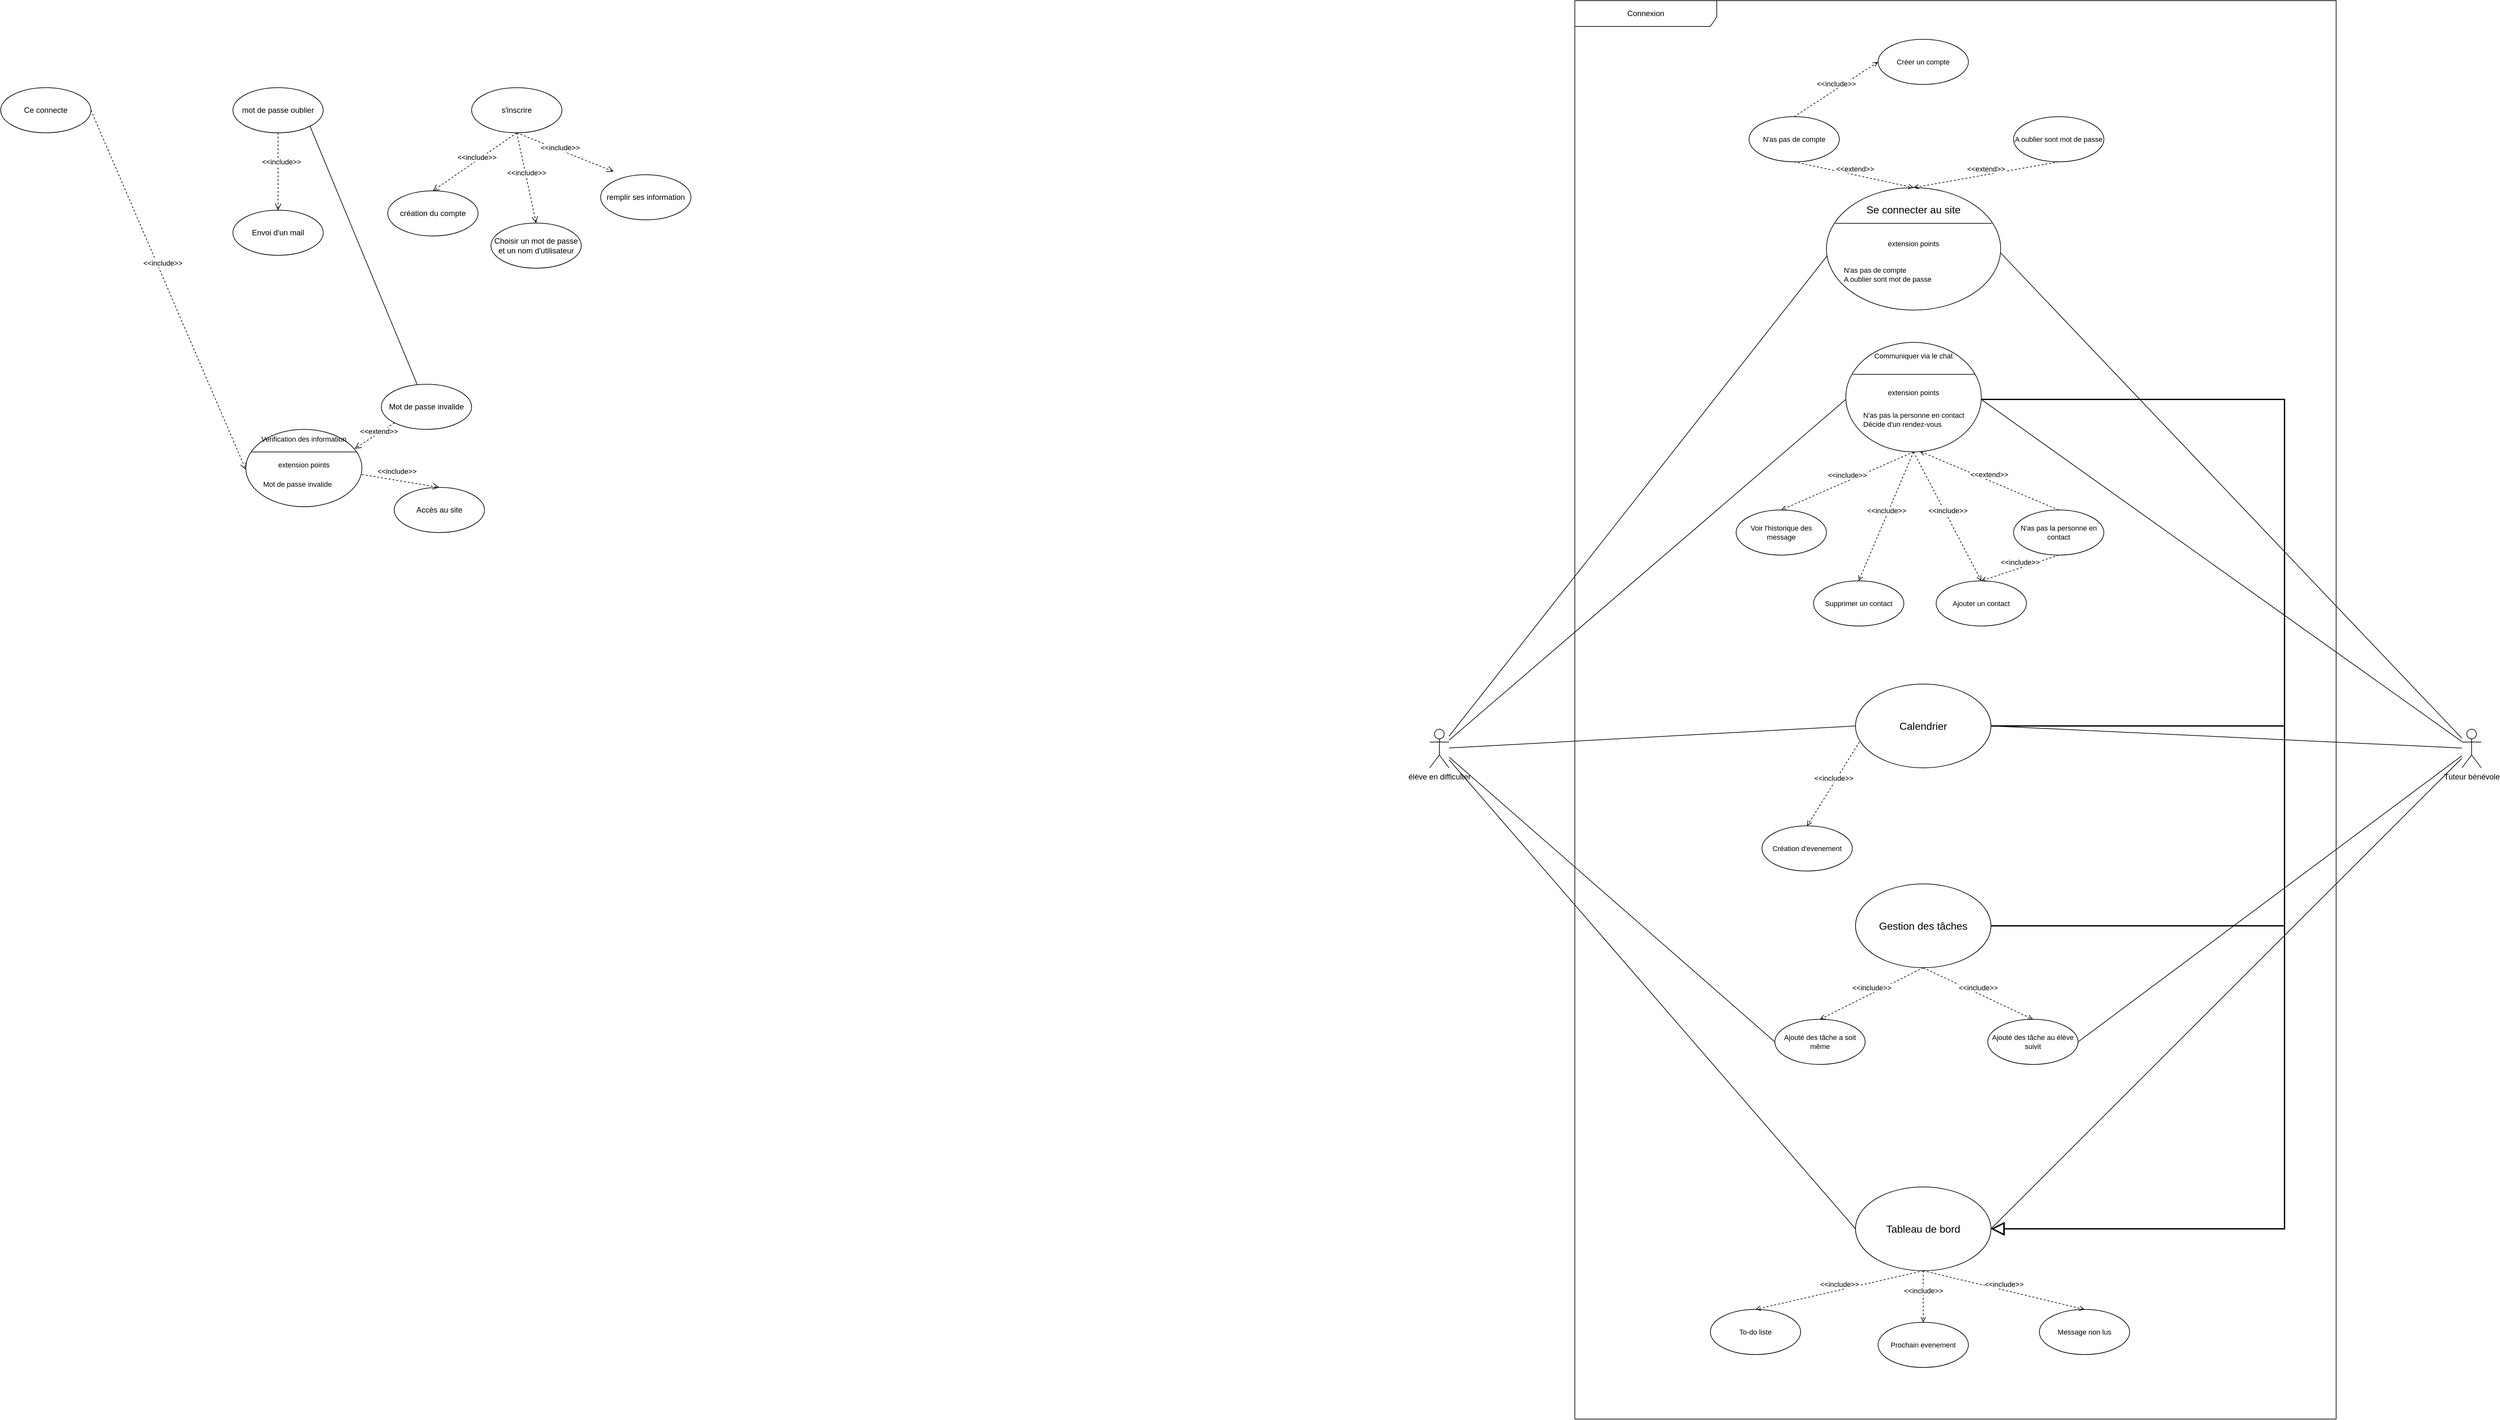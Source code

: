 <mxfile version="21.3.8" type="github">
  <diagram name="Page-1" id="kGMyGou1nUePbA4EINrC">
    <mxGraphModel dx="9139" dy="7870" grid="1" gridSize="10" guides="1" tooltips="1" connect="1" arrows="1" fold="1" page="1" pageScale="1" pageWidth="827" pageHeight="1169" math="0" shadow="0">
      <root>
        <mxCell id="0" />
        <mxCell id="1" parent="0" />
        <mxCell id="mz7fUr0vwj-igbSiduvv-72" style="edgeStyle=none;shape=connector;rounded=0;orthogonalLoop=1;jettySize=auto;html=1;labelBackgroundColor=default;strokeColor=default;fontFamily=Helvetica;fontSize=11;fontColor=default;endArrow=none;endFill=0;entryX=0.017;entryY=-0.2;entryDx=0;entryDy=0;entryPerimeter=0;" edge="1" parent="1" source="mz7fUr0vwj-igbSiduvv-27" target="mz7fUr0vwj-igbSiduvv-78">
          <mxGeometry relative="1" as="geometry" />
        </mxCell>
        <mxCell id="mz7fUr0vwj-igbSiduvv-88" style="edgeStyle=none;shape=connector;rounded=0;orthogonalLoop=1;jettySize=auto;html=1;labelBackgroundColor=default;strokeColor=default;fontFamily=Helvetica;fontSize=11;fontColor=default;endArrow=none;endFill=0;entryX=0;entryY=0.75;entryDx=0;entryDy=0;" edge="1" parent="1" source="mz7fUr0vwj-igbSiduvv-27" target="mz7fUr0vwj-igbSiduvv-98">
          <mxGeometry relative="1" as="geometry">
            <mxPoint x="-4200" y="-5235" as="targetPoint" />
          </mxGeometry>
        </mxCell>
        <mxCell id="mz7fUr0vwj-igbSiduvv-108" style="edgeStyle=none;shape=connector;rounded=0;orthogonalLoop=1;jettySize=auto;html=1;entryX=0;entryY=0.5;entryDx=0;entryDy=0;labelBackgroundColor=default;strokeColor=default;fontFamily=Helvetica;fontSize=11;fontColor=default;endArrow=none;endFill=0;" edge="1" parent="1" source="mz7fUr0vwj-igbSiduvv-27" target="mz7fUr0vwj-igbSiduvv-107">
          <mxGeometry relative="1" as="geometry" />
        </mxCell>
        <mxCell id="mz7fUr0vwj-igbSiduvv-115" style="edgeStyle=none;shape=connector;rounded=0;orthogonalLoop=1;jettySize=auto;html=1;entryX=0;entryY=0.5;entryDx=0;entryDy=0;labelBackgroundColor=default;strokeColor=default;fontFamily=Helvetica;fontSize=11;fontColor=default;endArrow=none;endFill=0;" edge="1" parent="1" source="mz7fUr0vwj-igbSiduvv-27" target="mz7fUr0vwj-igbSiduvv-123">
          <mxGeometry relative="1" as="geometry" />
        </mxCell>
        <mxCell id="mz7fUr0vwj-igbSiduvv-131" style="edgeStyle=none;shape=connector;rounded=0;orthogonalLoop=1;jettySize=auto;html=1;entryX=0;entryY=0.5;entryDx=0;entryDy=0;labelBackgroundColor=default;strokeColor=default;fontFamily=Helvetica;fontSize=11;fontColor=default;endArrow=none;endFill=0;" edge="1" parent="1" source="mz7fUr0vwj-igbSiduvv-27" target="mz7fUr0vwj-igbSiduvv-126">
          <mxGeometry relative="1" as="geometry" />
        </mxCell>
        <mxCell id="mz7fUr0vwj-igbSiduvv-27" value="élève en difficulter" style="shape=umlActor;verticalLabelPosition=bottom;verticalAlign=top;html=1;" vertex="1" parent="1">
          <mxGeometry x="-4885" y="-4850" width="30" height="60" as="geometry" />
        </mxCell>
        <mxCell id="mz7fUr0vwj-igbSiduvv-28" value="Accès au site" style="ellipse;whiteSpace=wrap;html=1;" vertex="1" parent="1">
          <mxGeometry x="-6490" y="-5225" width="140" height="70" as="geometry" />
        </mxCell>
        <mxCell id="mz7fUr0vwj-igbSiduvv-29" value="Connexion" style="shape=umlFrame;whiteSpace=wrap;html=1;pointerEvents=0;width=220;height=40;connectable=0;" vertex="1" parent="1">
          <mxGeometry x="-4660" y="-5980" width="1180" height="2200" as="geometry" />
        </mxCell>
        <mxCell id="mz7fUr0vwj-igbSiduvv-73" style="edgeStyle=none;shape=connector;rounded=0;orthogonalLoop=1;jettySize=auto;html=1;entryX=1;entryY=-0.2;entryDx=0;entryDy=0;labelBackgroundColor=default;strokeColor=default;fontFamily=Helvetica;fontSize=11;fontColor=default;endArrow=none;endFill=0;entryPerimeter=0;" edge="1" parent="1" source="mz7fUr0vwj-igbSiduvv-30" target="mz7fUr0vwj-igbSiduvv-78">
          <mxGeometry relative="1" as="geometry" />
        </mxCell>
        <mxCell id="mz7fUr0vwj-igbSiduvv-89" style="edgeStyle=none;shape=connector;rounded=0;orthogonalLoop=1;jettySize=auto;html=1;entryX=1;entryY=0.75;entryDx=0;entryDy=0;labelBackgroundColor=default;strokeColor=default;fontFamily=Helvetica;fontSize=11;fontColor=default;endArrow=none;endFill=0;" edge="1" parent="1" source="mz7fUr0vwj-igbSiduvv-30" target="mz7fUr0vwj-igbSiduvv-98">
          <mxGeometry relative="1" as="geometry">
            <mxPoint x="-4060" y="-5235" as="targetPoint" />
          </mxGeometry>
        </mxCell>
        <mxCell id="mz7fUr0vwj-igbSiduvv-109" style="edgeStyle=none;shape=connector;rounded=0;orthogonalLoop=1;jettySize=auto;html=1;entryX=1;entryY=0.5;entryDx=0;entryDy=0;labelBackgroundColor=default;strokeColor=default;fontFamily=Helvetica;fontSize=11;fontColor=default;endArrow=none;endFill=0;" edge="1" parent="1" source="mz7fUr0vwj-igbSiduvv-30" target="mz7fUr0vwj-igbSiduvv-107">
          <mxGeometry relative="1" as="geometry" />
        </mxCell>
        <mxCell id="mz7fUr0vwj-igbSiduvv-116" style="edgeStyle=none;shape=connector;rounded=0;orthogonalLoop=1;jettySize=auto;html=1;entryX=1;entryY=0.5;entryDx=0;entryDy=0;labelBackgroundColor=default;strokeColor=default;fontFamily=Helvetica;fontSize=11;fontColor=default;endArrow=none;endFill=0;" edge="1" parent="1" source="mz7fUr0vwj-igbSiduvv-30" target="mz7fUr0vwj-igbSiduvv-124">
          <mxGeometry relative="1" as="geometry" />
        </mxCell>
        <mxCell id="mz7fUr0vwj-igbSiduvv-132" style="edgeStyle=none;shape=connector;rounded=0;orthogonalLoop=1;jettySize=auto;html=1;entryX=1;entryY=0.5;entryDx=0;entryDy=0;labelBackgroundColor=default;strokeColor=default;fontFamily=Helvetica;fontSize=11;fontColor=default;endArrow=none;endFill=0;" edge="1" parent="1" source="mz7fUr0vwj-igbSiduvv-30" target="mz7fUr0vwj-igbSiduvv-126">
          <mxGeometry relative="1" as="geometry" />
        </mxCell>
        <mxCell id="mz7fUr0vwj-igbSiduvv-30" value="Tuteur bénévole" style="shape=umlActor;verticalLabelPosition=bottom;verticalAlign=top;html=1;" vertex="1" parent="1">
          <mxGeometry x="-3285" y="-4850" width="30" height="60" as="geometry" />
        </mxCell>
        <mxCell id="mz7fUr0vwj-igbSiduvv-31" value="Ce connecte " style="ellipse;whiteSpace=wrap;html=1;" vertex="1" parent="1">
          <mxGeometry x="-7100" y="-5845" width="140" height="70" as="geometry" />
        </mxCell>
        <mxCell id="mz7fUr0vwj-igbSiduvv-34" value="&amp;lt;&amp;lt;include&amp;gt;&amp;gt;" style="endArrow=open;startArrow=none;endFill=0;startFill=0;endSize=8;html=1;verticalAlign=bottom;dashed=1;labelBackgroundColor=default;rounded=0;entryX=0.5;entryY=0;entryDx=0;entryDy=0;" edge="1" parent="1" source="mz7fUr0vwj-igbSiduvv-52" target="mz7fUr0vwj-igbSiduvv-28">
          <mxGeometry x="-0.111" y="5" width="160" relative="1" as="geometry">
            <mxPoint x="-7400" y="-5335" as="sourcePoint" />
            <mxPoint x="-7200" y="-5335" as="targetPoint" />
            <mxPoint as="offset" />
          </mxGeometry>
        </mxCell>
        <mxCell id="mz7fUr0vwj-igbSiduvv-36" value="&amp;lt;&amp;lt;include&amp;gt;&amp;gt;" style="endArrow=open;startArrow=none;endFill=0;startFill=0;endSize=8;html=1;verticalAlign=bottom;dashed=1;labelBackgroundColor=default;rounded=0;exitX=0.5;exitY=1;exitDx=0;exitDy=0;entryX=0.5;entryY=0;entryDx=0;entryDy=0;" edge="1" target="mz7fUr0vwj-igbSiduvv-56" parent="1" source="mz7fUr0vwj-igbSiduvv-45">
          <mxGeometry x="-0.013" y="3" width="160" relative="1" as="geometry">
            <mxPoint x="-6370" y="-5580" as="sourcePoint" />
            <mxPoint x="-6952" y="-5440" as="targetPoint" />
            <mxPoint as="offset" />
          </mxGeometry>
        </mxCell>
        <mxCell id="mz7fUr0vwj-igbSiduvv-45" value="s&#39;inscrire" style="ellipse;whiteSpace=wrap;html=1;" vertex="1" parent="1">
          <mxGeometry x="-6370" y="-5845" width="140" height="70" as="geometry" />
        </mxCell>
        <mxCell id="mz7fUr0vwj-igbSiduvv-49" value="" style="shape=ellipse;container=1;horizontal=1;horizontalStack=0;resizeParent=1;resizeParentMax=0;resizeLast=0;html=1;dashed=0;collapsible=0;fontFamily=Helvetica;fontSize=11;fontColor=default;" vertex="1" parent="1">
          <mxGeometry x="-6720" y="-5315" width="180" height="120" as="geometry" />
        </mxCell>
        <mxCell id="mz7fUr0vwj-igbSiduvv-50" value="Verification des information" style="html=1;strokeColor=none;fillColor=none;align=center;verticalAlign=middle;rotatable=0;whiteSpace=wrap;fontFamily=Helvetica;fontSize=11;fontColor=default;" vertex="1" parent="mz7fUr0vwj-igbSiduvv-49">
          <mxGeometry width="180" height="30" as="geometry" />
        </mxCell>
        <mxCell id="mz7fUr0vwj-igbSiduvv-51" value="" style="line;strokeWidth=1;fillColor=none;rotatable=0;labelPosition=right;points=[];portConstraint=eastwest;dashed=0;resizeWidth=1;fontFamily=Helvetica;fontSize=11;fontColor=default;" vertex="1" parent="mz7fUr0vwj-igbSiduvv-49">
          <mxGeometry x="9" y="30" width="162" height="10" as="geometry" />
        </mxCell>
        <mxCell id="mz7fUr0vwj-igbSiduvv-52" value="extension points" style="text;html=1;align=center;verticalAlign=middle;rotatable=0;fillColor=none;strokeColor=none;whiteSpace=wrap;fontSize=11;fontFamily=Helvetica;fontColor=default;" vertex="1" parent="mz7fUr0vwj-igbSiduvv-49">
          <mxGeometry y="40" width="180" height="30" as="geometry" />
        </mxCell>
        <mxCell id="mz7fUr0vwj-igbSiduvv-53" value="Mot de passe invalide" style="text;html=1;align=left;verticalAlign=middle;rotatable=0;spacingLeft=25;fillColor=none;strokeColor=none;whiteSpace=wrap;fontSize=11;fontFamily=Helvetica;fontColor=default;" vertex="1" parent="mz7fUr0vwj-igbSiduvv-49">
          <mxGeometry y="70" width="180" height="30" as="geometry" />
        </mxCell>
        <mxCell id="mz7fUr0vwj-igbSiduvv-54" value="remplir ses information" style="ellipse;whiteSpace=wrap;html=1;" vertex="1" parent="1">
          <mxGeometry x="-6170" y="-5710" width="140" height="70" as="geometry" />
        </mxCell>
        <mxCell id="mz7fUr0vwj-igbSiduvv-55" value="Choisir un mot de passe et un nom d&#39;utilisateur" style="ellipse;whiteSpace=wrap;html=1;" vertex="1" parent="1">
          <mxGeometry x="-6340" y="-5635" width="140" height="70" as="geometry" />
        </mxCell>
        <mxCell id="mz7fUr0vwj-igbSiduvv-56" value="création du compte" style="ellipse;whiteSpace=wrap;html=1;" vertex="1" parent="1">
          <mxGeometry x="-6500" y="-5685" width="140" height="70" as="geometry" />
        </mxCell>
        <mxCell id="mz7fUr0vwj-igbSiduvv-58" value="&amp;lt;&amp;lt;include&amp;gt;&amp;gt;" style="endArrow=open;startArrow=none;endFill=0;startFill=0;endSize=8;html=1;verticalAlign=bottom;dashed=1;labelBackgroundColor=default;rounded=0;exitX=0.5;exitY=1;exitDx=0;exitDy=0;entryX=0.5;entryY=0;entryDx=0;entryDy=0;" edge="1" parent="1" source="mz7fUr0vwj-igbSiduvv-45" target="mz7fUr0vwj-igbSiduvv-55">
          <mxGeometry x="0.011" width="160" relative="1" as="geometry">
            <mxPoint x="-6370" y="-5580" as="sourcePoint" />
            <mxPoint x="-6952" y="-5440" as="targetPoint" />
            <mxPoint as="offset" />
          </mxGeometry>
        </mxCell>
        <mxCell id="mz7fUr0vwj-igbSiduvv-59" value="&amp;lt;&amp;lt;include&amp;gt;&amp;gt;" style="endArrow=open;startArrow=none;endFill=0;startFill=0;endSize=8;html=1;verticalAlign=bottom;dashed=1;labelBackgroundColor=default;rounded=0;exitX=0.5;exitY=1;exitDx=0;exitDy=0;entryX=0.5;entryY=0;entryDx=0;entryDy=0;" edge="1" parent="1" source="mz7fUr0vwj-igbSiduvv-45">
          <mxGeometry x="-0.076" y="-5" width="160" relative="1" as="geometry">
            <mxPoint x="-6370" y="-5580" as="sourcePoint" />
            <mxPoint x="-6150" y="-5715" as="targetPoint" />
            <mxPoint as="offset" />
          </mxGeometry>
        </mxCell>
        <mxCell id="mz7fUr0vwj-igbSiduvv-60" value="mot de passe oublier" style="ellipse;whiteSpace=wrap;html=1;" vertex="1" parent="1">
          <mxGeometry x="-6740" y="-5845" width="140" height="70" as="geometry" />
        </mxCell>
        <mxCell id="mz7fUr0vwj-igbSiduvv-67" style="edgeStyle=none;shape=connector;rounded=0;orthogonalLoop=1;jettySize=auto;html=1;labelBackgroundColor=default;strokeColor=default;fontFamily=Helvetica;fontSize=11;fontColor=default;endArrow=none;endFill=0;entryX=1;entryY=1;entryDx=0;entryDy=0;" edge="1" parent="1" source="mz7fUr0vwj-igbSiduvv-62" target="mz7fUr0vwj-igbSiduvv-60">
          <mxGeometry relative="1" as="geometry" />
        </mxCell>
        <mxCell id="mz7fUr0vwj-igbSiduvv-62" value="Mot de passe invalide" style="ellipse;whiteSpace=wrap;html=1;" vertex="1" parent="1">
          <mxGeometry x="-6510" y="-5385" width="140" height="70" as="geometry" />
        </mxCell>
        <mxCell id="mz7fUr0vwj-igbSiduvv-64" value="&amp;lt;&amp;lt;extend&amp;gt;&amp;gt;" style="endArrow=open;startArrow=none;endFill=0;startFill=0;endSize=8;html=1;verticalAlign=bottom;dashed=1;labelBackgroundColor=default;rounded=0;entryX=0.938;entryY=0.997;entryDx=0;entryDy=0;exitX=0;exitY=1;exitDx=0;exitDy=0;entryPerimeter=0;" edge="1" parent="1" source="mz7fUr0vwj-igbSiduvv-62" target="mz7fUr0vwj-igbSiduvv-50">
          <mxGeometry x="-0.111" y="5" width="160" relative="1" as="geometry">
            <mxPoint x="-6752.5" y="-5395.83" as="sourcePoint" />
            <mxPoint x="-6552.5" y="-5395.83" as="targetPoint" />
            <mxPoint as="offset" />
          </mxGeometry>
        </mxCell>
        <mxCell id="mz7fUr0vwj-igbSiduvv-65" value="&amp;lt;&amp;lt;include&amp;gt;&amp;gt;" style="endArrow=open;startArrow=none;endFill=0;startFill=0;endSize=8;html=1;verticalAlign=bottom;dashed=1;labelBackgroundColor=default;rounded=0;exitX=1;exitY=0.5;exitDx=0;exitDy=0;entryX=0;entryY=0.75;entryDx=0;entryDy=0;" edge="1" parent="1" source="mz7fUr0vwj-igbSiduvv-31" target="mz7fUr0vwj-igbSiduvv-52">
          <mxGeometry x="-0.111" y="5" width="160" relative="1" as="geometry">
            <mxPoint x="-6850" y="-5185" as="sourcePoint" />
            <mxPoint x="-6650" y="-5185" as="targetPoint" />
            <mxPoint as="offset" />
          </mxGeometry>
        </mxCell>
        <mxCell id="mz7fUr0vwj-igbSiduvv-68" value="Envoi d&#39;un mail" style="ellipse;whiteSpace=wrap;html=1;" vertex="1" parent="1">
          <mxGeometry x="-6740" y="-5655" width="140" height="70" as="geometry" />
        </mxCell>
        <mxCell id="mz7fUr0vwj-igbSiduvv-69" value="&amp;lt;&amp;lt;include&amp;gt;&amp;gt;" style="endArrow=open;startArrow=none;endFill=0;startFill=0;endSize=8;html=1;verticalAlign=bottom;dashed=1;labelBackgroundColor=default;rounded=0;exitX=0.5;exitY=1;exitDx=0;exitDy=0;entryX=0.5;entryY=0;entryDx=0;entryDy=0;" edge="1" parent="1" source="mz7fUr0vwj-igbSiduvv-60" target="mz7fUr0vwj-igbSiduvv-68">
          <mxGeometry x="-0.111" y="5" width="160" relative="1" as="geometry">
            <mxPoint x="-6790" y="-5505" as="sourcePoint" />
            <mxPoint x="-6740" y="-5487" as="targetPoint" />
            <mxPoint as="offset" />
          </mxGeometry>
        </mxCell>
        <mxCell id="mz7fUr0vwj-igbSiduvv-71" value="N&#39;as pas de compte" style="ellipse;whiteSpace=wrap;html=1;fontFamily=Helvetica;fontSize=11;fontColor=default;" vertex="1" parent="1">
          <mxGeometry x="-4390" y="-5800" width="140" height="70" as="geometry" />
        </mxCell>
        <mxCell id="mz7fUr0vwj-igbSiduvv-74" value="" style="shape=ellipse;container=1;horizontal=1;horizontalStack=0;resizeParent=1;resizeParentMax=0;resizeLast=0;html=1;dashed=0;collapsible=0;fontFamily=Helvetica;fontSize=11;fontColor=default;" vertex="1" parent="1">
          <mxGeometry x="-4270" y="-5690" width="270" height="190" as="geometry" />
        </mxCell>
        <mxCell id="mz7fUr0vwj-igbSiduvv-75" value="&lt;div style=&quot;font-size: 16px;&quot;&gt;Se connecter au site&lt;br style=&quot;font-size: 16px;&quot;&gt;&lt;/div&gt;" style="html=1;strokeColor=none;fillColor=none;align=center;verticalAlign=middle;rotatable=0;whiteSpace=wrap;fontFamily=Helvetica;fontSize=16;fontColor=default;" vertex="1" parent="mz7fUr0vwj-igbSiduvv-74">
          <mxGeometry y="10" width="270" height="47.5" as="geometry" />
        </mxCell>
        <mxCell id="mz7fUr0vwj-igbSiduvv-76" value="" style="line;strokeWidth=1;fillColor=none;rotatable=0;labelPosition=right;points=[];portConstraint=eastwest;dashed=0;resizeWidth=1;fontFamily=Helvetica;fontSize=11;fontColor=default;" vertex="1" parent="mz7fUr0vwj-igbSiduvv-74">
          <mxGeometry x="13.5" y="47.5" width="243.0" height="15.833" as="geometry" />
        </mxCell>
        <mxCell id="mz7fUr0vwj-igbSiduvv-77" value="extension points" style="text;html=1;align=center;verticalAlign=middle;rotatable=0;fillColor=none;strokeColor=none;whiteSpace=wrap;fontSize=11;fontFamily=Helvetica;fontColor=default;" vertex="1" parent="mz7fUr0vwj-igbSiduvv-74">
          <mxGeometry y="63.333" width="270" height="47.5" as="geometry" />
        </mxCell>
        <mxCell id="mz7fUr0vwj-igbSiduvv-78" value="&lt;div&gt;N&#39;as pas de compte&lt;/div&gt;&lt;div&gt;A oublier sont mot de passe&lt;br&gt;&lt;/div&gt;" style="text;html=1;align=left;verticalAlign=middle;rotatable=0;spacingLeft=25;fillColor=none;strokeColor=none;whiteSpace=wrap;fontSize=11;fontFamily=Helvetica;fontColor=default;" vertex="1" parent="mz7fUr0vwj-igbSiduvv-74">
          <mxGeometry y="110.833" width="270" height="47.5" as="geometry" />
        </mxCell>
        <mxCell id="mz7fUr0vwj-igbSiduvv-82" value="&amp;lt;&amp;lt;extend&amp;gt;&amp;gt;" style="html=1;verticalAlign=bottom;labelBackgroundColor=default;endArrow=open;endFill=0;dashed=1;rounded=0;strokeColor=default;fontFamily=Helvetica;fontSize=11;fontColor=default;shape=connector;exitX=0.5;exitY=1;exitDx=0;exitDy=0;" edge="1" parent="1" source="mz7fUr0vwj-igbSiduvv-71">
          <mxGeometry x="0.013" width="160" relative="1" as="geometry">
            <mxPoint x="-4440" y="-5490" as="sourcePoint" />
            <mxPoint x="-4135" y="-5690" as="targetPoint" />
            <mxPoint as="offset" />
          </mxGeometry>
        </mxCell>
        <mxCell id="mz7fUr0vwj-igbSiduvv-83" value="&amp;lt;&amp;lt;include&amp;gt;&amp;gt;" style="html=1;verticalAlign=bottom;labelBackgroundColor=default;endArrow=open;endFill=0;dashed=1;rounded=0;strokeColor=default;fontFamily=Helvetica;fontSize=11;fontColor=default;shape=connector;exitX=0.5;exitY=0;exitDx=0;exitDy=0;entryX=0;entryY=0.5;entryDx=0;entryDy=0;" edge="1" parent="1" source="mz7fUr0vwj-igbSiduvv-71" target="mz7fUr0vwj-igbSiduvv-84">
          <mxGeometry width="160" relative="1" as="geometry">
            <mxPoint x="-4180" y="-5770" as="sourcePoint" />
            <mxPoint x="-4120" y="-5890" as="targetPoint" />
          </mxGeometry>
        </mxCell>
        <mxCell id="mz7fUr0vwj-igbSiduvv-84" value="Créer un compte" style="ellipse;whiteSpace=wrap;html=1;fontFamily=Helvetica;fontSize=11;fontColor=default;" vertex="1" parent="1">
          <mxGeometry x="-4190" y="-5920" width="140" height="70" as="geometry" />
        </mxCell>
        <mxCell id="mz7fUr0vwj-igbSiduvv-85" value="A oublier sont mot de passe" style="ellipse;whiteSpace=wrap;html=1;fontFamily=Helvetica;fontSize=11;fontColor=default;" vertex="1" parent="1">
          <mxGeometry x="-3980" y="-5800" width="140" height="70" as="geometry" />
        </mxCell>
        <mxCell id="mz7fUr0vwj-igbSiduvv-86" value="&amp;lt;&amp;lt;extend&amp;gt;&amp;gt;" style="html=1;verticalAlign=bottom;labelBackgroundColor=default;endArrow=open;endFill=0;dashed=1;rounded=0;strokeColor=default;fontFamily=Helvetica;fontSize=11;fontColor=default;shape=connector;entryX=0.5;entryY=0;entryDx=0;entryDy=0;exitX=0.5;exitY=1;exitDx=0;exitDy=0;" edge="1" parent="1" source="mz7fUr0vwj-igbSiduvv-85" target="mz7fUr0vwj-igbSiduvv-74">
          <mxGeometry width="160" relative="1" as="geometry">
            <mxPoint x="-4020" y="-5730" as="sourcePoint" />
            <mxPoint x="-3989" y="-5666" as="targetPoint" />
          </mxGeometry>
        </mxCell>
        <mxCell id="mz7fUr0vwj-igbSiduvv-90" value="N&#39;as pas la personne en contact" style="ellipse;whiteSpace=wrap;html=1;fontFamily=Helvetica;fontSize=11;fontColor=default;" vertex="1" parent="1">
          <mxGeometry x="-3980" y="-5190" width="140" height="70" as="geometry" />
        </mxCell>
        <mxCell id="mz7fUr0vwj-igbSiduvv-91" value="Voir l&#39;historique des message" style="ellipse;whiteSpace=wrap;html=1;fontFamily=Helvetica;fontSize=11;fontColor=default;" vertex="1" parent="1">
          <mxGeometry x="-4410" y="-5190" width="140" height="70" as="geometry" />
        </mxCell>
        <mxCell id="mz7fUr0vwj-igbSiduvv-92" value="&amp;lt;&amp;lt;include&amp;gt;&amp;gt;" style="html=1;verticalAlign=bottom;labelBackgroundColor=default;endArrow=open;endFill=0;dashed=1;rounded=0;strokeColor=default;fontFamily=Helvetica;fontSize=11;fontColor=default;shape=connector;exitX=0.5;exitY=1;exitDx=0;exitDy=0;entryX=0.5;entryY=0;entryDx=0;entryDy=0;" edge="1" parent="1" source="mz7fUr0vwj-igbSiduvv-95" target="mz7fUr0vwj-igbSiduvv-91">
          <mxGeometry width="160" relative="1" as="geometry">
            <mxPoint x="-4130" y="-5280" as="sourcePoint" />
            <mxPoint x="-4100" y="-5190" as="targetPoint" />
          </mxGeometry>
        </mxCell>
        <mxCell id="mz7fUr0vwj-igbSiduvv-93" value="&amp;lt;&amp;lt;extend&amp;gt;&amp;gt;" style="html=1;verticalAlign=bottom;labelBackgroundColor=default;endArrow=open;endFill=0;dashed=1;rounded=0;strokeColor=default;fontFamily=Helvetica;fontSize=11;fontColor=default;shape=connector;exitX=0.5;exitY=0;exitDx=0;exitDy=0;entryX=0.546;entryY=0.994;entryDx=0;entryDy=0;entryPerimeter=0;" edge="1" parent="1" source="mz7fUr0vwj-igbSiduvv-90" target="mz7fUr0vwj-igbSiduvv-95">
          <mxGeometry width="160" relative="1" as="geometry">
            <mxPoint x="-4080" y="-5220" as="sourcePoint" />
            <mxPoint x="-4130" y="-5280" as="targetPoint" />
          </mxGeometry>
        </mxCell>
        <mxCell id="mz7fUr0vwj-igbSiduvv-94" value="Ajouter un contact" style="ellipse;whiteSpace=wrap;html=1;fontFamily=Helvetica;fontSize=11;fontColor=default;" vertex="1" parent="1">
          <mxGeometry x="-4100" y="-5080" width="140" height="70" as="geometry" />
        </mxCell>
        <mxCell id="mz7fUr0vwj-igbSiduvv-95" value="" style="shape=ellipse;container=1;horizontal=1;horizontalStack=0;resizeParent=1;resizeParentMax=0;resizeLast=0;html=1;dashed=0;collapsible=0;fontFamily=Helvetica;fontSize=11;fontColor=default;" vertex="1" parent="1">
          <mxGeometry x="-4240" y="-5450" width="210" height="170" as="geometry" />
        </mxCell>
        <mxCell id="mz7fUr0vwj-igbSiduvv-96" value="Communiquer via le chat" style="html=1;strokeColor=none;fillColor=none;align=center;verticalAlign=middle;rotatable=0;whiteSpace=wrap;fontFamily=Helvetica;fontSize=11;fontColor=default;" vertex="1" parent="mz7fUr0vwj-igbSiduvv-95">
          <mxGeometry width="210" height="42.5" as="geometry" />
        </mxCell>
        <mxCell id="mz7fUr0vwj-igbSiduvv-97" value="" style="line;strokeWidth=1;fillColor=none;rotatable=0;labelPosition=right;points=[];portConstraint=eastwest;dashed=0;resizeWidth=1;fontFamily=Helvetica;fontSize=11;fontColor=default;" vertex="1" parent="mz7fUr0vwj-igbSiduvv-95">
          <mxGeometry x="10.5" y="42.5" width="189" height="14.167" as="geometry" />
        </mxCell>
        <mxCell id="mz7fUr0vwj-igbSiduvv-98" value="extension points" style="text;html=1;align=center;verticalAlign=middle;rotatable=0;fillColor=none;strokeColor=none;whiteSpace=wrap;fontSize=11;fontFamily=Helvetica;fontColor=default;" vertex="1" parent="mz7fUr0vwj-igbSiduvv-95">
          <mxGeometry y="56.667" width="210" height="42.5" as="geometry" />
        </mxCell>
        <mxCell id="mz7fUr0vwj-igbSiduvv-99" value="&lt;div&gt;N&#39;as pas la personne en contact&lt;/div&gt;&lt;div&gt;Décide d&#39;un rendez-vous&lt;br&gt;&lt;/div&gt;" style="text;html=1;align=left;verticalAlign=middle;rotatable=0;spacingLeft=25;fillColor=none;strokeColor=none;whiteSpace=wrap;fontSize=11;fontFamily=Helvetica;fontColor=default;" vertex="1" parent="mz7fUr0vwj-igbSiduvv-95">
          <mxGeometry y="99.167" width="210" height="42.5" as="geometry" />
        </mxCell>
        <mxCell id="mz7fUr0vwj-igbSiduvv-100" value="&amp;lt;&amp;lt;include&amp;gt;&amp;gt;" style="html=1;verticalAlign=bottom;labelBackgroundColor=default;endArrow=open;endFill=0;dashed=1;rounded=0;strokeColor=default;fontFamily=Helvetica;fontSize=11;fontColor=default;shape=connector;exitX=0.5;exitY=1;exitDx=0;exitDy=0;entryX=0.5;entryY=0;entryDx=0;entryDy=0;" edge="1" parent="1" source="mz7fUr0vwj-igbSiduvv-90" target="mz7fUr0vwj-igbSiduvv-94">
          <mxGeometry width="160" relative="1" as="geometry">
            <mxPoint x="-3985" y="-5065" as="sourcePoint" />
            <mxPoint x="-4090" y="-4975" as="targetPoint" />
          </mxGeometry>
        </mxCell>
        <mxCell id="mz7fUr0vwj-igbSiduvv-101" value="&amp;lt;&amp;lt;include&amp;gt;&amp;gt;" style="html=1;verticalAlign=bottom;labelBackgroundColor=default;endArrow=open;endFill=0;dashed=1;rounded=0;strokeColor=default;fontFamily=Helvetica;fontSize=11;fontColor=default;shape=connector;exitX=0.5;exitY=1;exitDx=0;exitDy=0;entryX=0.5;entryY=0;entryDx=0;entryDy=0;" edge="1" parent="1" source="mz7fUr0vwj-igbSiduvv-95" target="mz7fUr0vwj-igbSiduvv-94">
          <mxGeometry width="160" relative="1" as="geometry">
            <mxPoint x="-3900" y="-5110" as="sourcePoint" />
            <mxPoint x="-4090" y="-5120" as="targetPoint" />
          </mxGeometry>
        </mxCell>
        <mxCell id="mz7fUr0vwj-igbSiduvv-102" value="Supprimer un contact" style="ellipse;whiteSpace=wrap;html=1;fontFamily=Helvetica;fontSize=11;fontColor=default;" vertex="1" parent="1">
          <mxGeometry x="-4290" y="-5080" width="140" height="70" as="geometry" />
        </mxCell>
        <mxCell id="mz7fUr0vwj-igbSiduvv-103" value="&amp;lt;&amp;lt;include&amp;gt;&amp;gt;" style="html=1;verticalAlign=bottom;labelBackgroundColor=default;endArrow=open;endFill=0;dashed=1;rounded=0;strokeColor=default;fontFamily=Helvetica;fontSize=11;fontColor=default;shape=connector;exitX=0.5;exitY=1;exitDx=0;exitDy=0;entryX=0.5;entryY=0;entryDx=0;entryDy=0;" edge="1" parent="1" source="mz7fUr0vwj-igbSiduvv-95" target="mz7fUr0vwj-igbSiduvv-102">
          <mxGeometry width="160" relative="1" as="geometry">
            <mxPoint x="-3900" y="-5110" as="sourcePoint" />
            <mxPoint x="-4090" y="-5120" as="targetPoint" />
          </mxGeometry>
        </mxCell>
        <mxCell id="mz7fUr0vwj-igbSiduvv-107" value="Calendrier" style="ellipse;whiteSpace=wrap;html=1;fontFamily=Helvetica;fontSize=16;fontColor=default;" vertex="1" parent="1">
          <mxGeometry x="-4225" y="-4920" width="210" height="130" as="geometry" />
        </mxCell>
        <mxCell id="mz7fUr0vwj-igbSiduvv-110" value="&lt;div&gt;Création d&#39;evenement&lt;/div&gt;" style="ellipse;whiteSpace=wrap;html=1;fontFamily=Helvetica;fontSize=11;fontColor=default;" vertex="1" parent="1">
          <mxGeometry x="-4370" y="-4700" width="140" height="70" as="geometry" />
        </mxCell>
        <mxCell id="mz7fUr0vwj-igbSiduvv-111" value="&amp;lt;&amp;lt;include&amp;gt;&amp;gt;" style="html=1;verticalAlign=bottom;labelBackgroundColor=default;endArrow=open;endFill=0;dashed=1;rounded=0;strokeColor=default;fontFamily=Helvetica;fontSize=11;fontColor=default;shape=connector;exitX=0.029;exitY=0.692;exitDx=0;exitDy=0;entryX=0.5;entryY=0;entryDx=0;entryDy=0;exitPerimeter=0;" edge="1" source="mz7fUr0vwj-igbSiduvv-107" parent="1" target="mz7fUr0vwj-igbSiduvv-110">
          <mxGeometry width="160" relative="1" as="geometry">
            <mxPoint x="-4415" y="-4616" as="sourcePoint" />
            <mxPoint x="-4400" y="-4570" as="targetPoint" />
            <mxPoint as="offset" />
          </mxGeometry>
        </mxCell>
        <mxCell id="mz7fUr0vwj-igbSiduvv-114" value="Gestion des tâches" style="ellipse;whiteSpace=wrap;html=1;fontFamily=Helvetica;fontSize=16;fontColor=default;" vertex="1" parent="1">
          <mxGeometry x="-4225" y="-4610" width="210" height="130" as="geometry" />
        </mxCell>
        <mxCell id="mz7fUr0vwj-igbSiduvv-122" value="&amp;lt;&amp;lt;include&amp;gt;&amp;gt;" style="html=1;verticalAlign=bottom;labelBackgroundColor=default;endArrow=open;endFill=0;dashed=1;rounded=0;strokeColor=default;fontFamily=Helvetica;fontSize=11;fontColor=default;shape=connector;entryX=0.5;entryY=0;entryDx=0;entryDy=0;exitX=0.5;exitY=1;exitDx=0;exitDy=0;" edge="1" parent="1" source="mz7fUr0vwj-igbSiduvv-114" target="mz7fUr0vwj-igbSiduvv-124">
          <mxGeometry width="160" relative="1" as="geometry">
            <mxPoint x="-4260" y="-4370" as="sourcePoint" />
            <mxPoint x="-3865.0" y="-4450" as="targetPoint" />
          </mxGeometry>
        </mxCell>
        <mxCell id="mz7fUr0vwj-igbSiduvv-123" value="Ajouté des tâche a soit même" style="ellipse;whiteSpace=wrap;html=1;fontFamily=Helvetica;fontSize=11;fontColor=default;" vertex="1" parent="1">
          <mxGeometry x="-4350" y="-4400" width="140" height="70" as="geometry" />
        </mxCell>
        <mxCell id="mz7fUr0vwj-igbSiduvv-124" value="Ajouté des tâche au élève suivit" style="ellipse;whiteSpace=wrap;html=1;fontFamily=Helvetica;fontSize=11;fontColor=default;" vertex="1" parent="1">
          <mxGeometry x="-4020" y="-4400" width="140" height="70" as="geometry" />
        </mxCell>
        <mxCell id="mz7fUr0vwj-igbSiduvv-125" value="&amp;lt;&amp;lt;include&amp;gt;&amp;gt;" style="html=1;verticalAlign=bottom;labelBackgroundColor=default;endArrow=open;endFill=0;dashed=1;rounded=0;strokeColor=default;fontFamily=Helvetica;fontSize=11;fontColor=default;shape=connector;entryX=0.5;entryY=0;entryDx=0;entryDy=0;exitX=0.5;exitY=1;exitDx=0;exitDy=0;" edge="1" parent="1" source="mz7fUr0vwj-igbSiduvv-114" target="mz7fUr0vwj-igbSiduvv-123">
          <mxGeometry width="160" relative="1" as="geometry">
            <mxPoint x="-4230" y="-4405" as="sourcePoint" />
            <mxPoint x="-4060" y="-4325" as="targetPoint" />
          </mxGeometry>
        </mxCell>
        <mxCell id="mz7fUr0vwj-igbSiduvv-126" value="Tableau de bord" style="ellipse;whiteSpace=wrap;html=1;fontFamily=Helvetica;fontSize=16;fontColor=default;" vertex="1" parent="1">
          <mxGeometry x="-4225" y="-4140" width="210" height="130" as="geometry" />
        </mxCell>
        <mxCell id="mz7fUr0vwj-igbSiduvv-128" value="" style="endArrow=block;endSize=16;endFill=0;html=1;rounded=0;labelBackgroundColor=default;strokeColor=default;fontFamily=Helvetica;fontSize=11;fontColor=default;shape=connector;exitX=1;exitY=0.75;exitDx=0;exitDy=0;edgeStyle=elbowEdgeStyle;entryX=1;entryY=0.5;entryDx=0;entryDy=0;strokeWidth=2;" edge="1" parent="1" source="mz7fUr0vwj-igbSiduvv-98" target="mz7fUr0vwj-igbSiduvv-126">
          <mxGeometry width="160" relative="1" as="geometry">
            <mxPoint x="-3780" y="-5550" as="sourcePoint" />
            <mxPoint x="-3620" y="-5550" as="targetPoint" />
            <Array as="points">
              <mxPoint x="-3560" y="-4790" />
            </Array>
          </mxGeometry>
        </mxCell>
        <mxCell id="mz7fUr0vwj-igbSiduvv-129" value="" style="endArrow=block;endSize=16;endFill=0;html=1;rounded=0;labelBackgroundColor=default;strokeColor=default;fontFamily=Helvetica;fontSize=11;fontColor=default;shape=connector;exitX=1;exitY=0.5;exitDx=0;exitDy=0;edgeStyle=elbowEdgeStyle;entryX=1;entryY=0.5;entryDx=0;entryDy=0;strokeWidth=2;" edge="1" parent="1" source="mz7fUr0vwj-igbSiduvv-107" target="mz7fUr0vwj-igbSiduvv-126">
          <mxGeometry width="160" relative="1" as="geometry">
            <mxPoint x="-3780" y="-5550" as="sourcePoint" />
            <mxPoint x="-3620" y="-5550" as="targetPoint" />
            <Array as="points">
              <mxPoint x="-3560" y="-4790" />
            </Array>
          </mxGeometry>
        </mxCell>
        <mxCell id="mz7fUr0vwj-igbSiduvv-130" value="" style="endArrow=block;endSize=16;endFill=0;html=1;rounded=0;labelBackgroundColor=default;strokeColor=default;fontFamily=Helvetica;fontSize=11;fontColor=default;shape=connector;exitX=1;exitY=0.5;exitDx=0;exitDy=0;edgeStyle=elbowEdgeStyle;entryX=1;entryY=0.5;entryDx=0;entryDy=0;strokeWidth=2;" edge="1" parent="1" source="mz7fUr0vwj-igbSiduvv-114" target="mz7fUr0vwj-igbSiduvv-126">
          <mxGeometry width="160" relative="1" as="geometry">
            <mxPoint x="-3780" y="-5550" as="sourcePoint" />
            <mxPoint x="-3620" y="-5550" as="targetPoint" />
            <Array as="points">
              <mxPoint x="-3560" y="-4790" />
            </Array>
          </mxGeometry>
        </mxCell>
        <mxCell id="mz7fUr0vwj-igbSiduvv-133" value="To-do liste" style="ellipse;whiteSpace=wrap;html=1;fontFamily=Helvetica;fontSize=11;fontColor=default;" vertex="1" parent="1">
          <mxGeometry x="-4450" y="-3950" width="140" height="70" as="geometry" />
        </mxCell>
        <mxCell id="mz7fUr0vwj-igbSiduvv-134" value="&amp;lt;&amp;lt;include&amp;gt;&amp;gt;" style="html=1;verticalAlign=bottom;labelBackgroundColor=default;endArrow=open;endFill=0;dashed=1;rounded=0;strokeColor=default;fontFamily=Helvetica;fontSize=11;fontColor=default;shape=connector;entryX=0.5;entryY=0;entryDx=0;entryDy=0;exitX=0.5;exitY=1;exitDx=0;exitDy=0;" edge="1" parent="1" source="mz7fUr0vwj-igbSiduvv-126" target="mz7fUr0vwj-igbSiduvv-133">
          <mxGeometry width="160" relative="1" as="geometry">
            <mxPoint x="-4320" y="-4000" as="sourcePoint" />
            <mxPoint x="-4330" y="-3880" as="targetPoint" />
          </mxGeometry>
        </mxCell>
        <mxCell id="mz7fUr0vwj-igbSiduvv-135" value="Prochain evenement" style="ellipse;whiteSpace=wrap;html=1;fontFamily=Helvetica;fontSize=11;fontColor=default;" vertex="1" parent="1">
          <mxGeometry x="-4190" y="-3930" width="140" height="70" as="geometry" />
        </mxCell>
        <mxCell id="mz7fUr0vwj-igbSiduvv-136" value="&amp;lt;&amp;lt;include&amp;gt;&amp;gt;" style="html=1;verticalAlign=bottom;labelBackgroundColor=default;endArrow=open;endFill=0;dashed=1;rounded=0;strokeColor=default;fontFamily=Helvetica;fontSize=11;fontColor=default;shape=connector;entryX=0.5;entryY=0;entryDx=0;entryDy=0;exitX=0.5;exitY=1;exitDx=0;exitDy=0;" edge="1" target="mz7fUr0vwj-igbSiduvv-135" parent="1" source="mz7fUr0vwj-igbSiduvv-126">
          <mxGeometry width="160" relative="1" as="geometry">
            <mxPoint x="-4185" y="-3970" as="sourcePoint" />
            <mxPoint x="-4195" y="-3850" as="targetPoint" />
          </mxGeometry>
        </mxCell>
        <mxCell id="mz7fUr0vwj-igbSiduvv-137" value="Message non lus" style="ellipse;whiteSpace=wrap;html=1;fontFamily=Helvetica;fontSize=11;fontColor=default;" vertex="1" parent="1">
          <mxGeometry x="-3940" y="-3950" width="140" height="70" as="geometry" />
        </mxCell>
        <mxCell id="mz7fUr0vwj-igbSiduvv-138" value="&amp;lt;&amp;lt;include&amp;gt;&amp;gt;" style="html=1;verticalAlign=bottom;labelBackgroundColor=default;endArrow=open;endFill=0;dashed=1;rounded=0;strokeColor=default;fontFamily=Helvetica;fontSize=11;fontColor=default;shape=connector;entryX=0.5;entryY=0;entryDx=0;entryDy=0;exitX=0.5;exitY=1;exitDx=0;exitDy=0;" edge="1" target="mz7fUr0vwj-igbSiduvv-137" parent="1" source="mz7fUr0vwj-igbSiduvv-126">
          <mxGeometry width="160" relative="1" as="geometry">
            <mxPoint x="-3975" y="-3960" as="sourcePoint" />
            <mxPoint x="-3985" y="-3840" as="targetPoint" />
          </mxGeometry>
        </mxCell>
      </root>
    </mxGraphModel>
  </diagram>
</mxfile>
